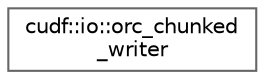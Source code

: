 digraph "类继承关系图"
{
 // LATEX_PDF_SIZE
  bgcolor="transparent";
  edge [fontname=Helvetica,fontsize=10,labelfontname=Helvetica,labelfontsize=10];
  node [fontname=Helvetica,fontsize=10,shape=box,height=0.2,width=0.4];
  rankdir="LR";
  Node0 [id="Node000000",label="cudf::io::orc_chunked\l_writer",height=0.2,width=0.4,color="grey40", fillcolor="white", style="filled",URL="$classcudf_1_1io_1_1orc__chunked__writer.html",tooltip="Chunked orc writer class writes an ORC file in a chunked/stream form."];
}
